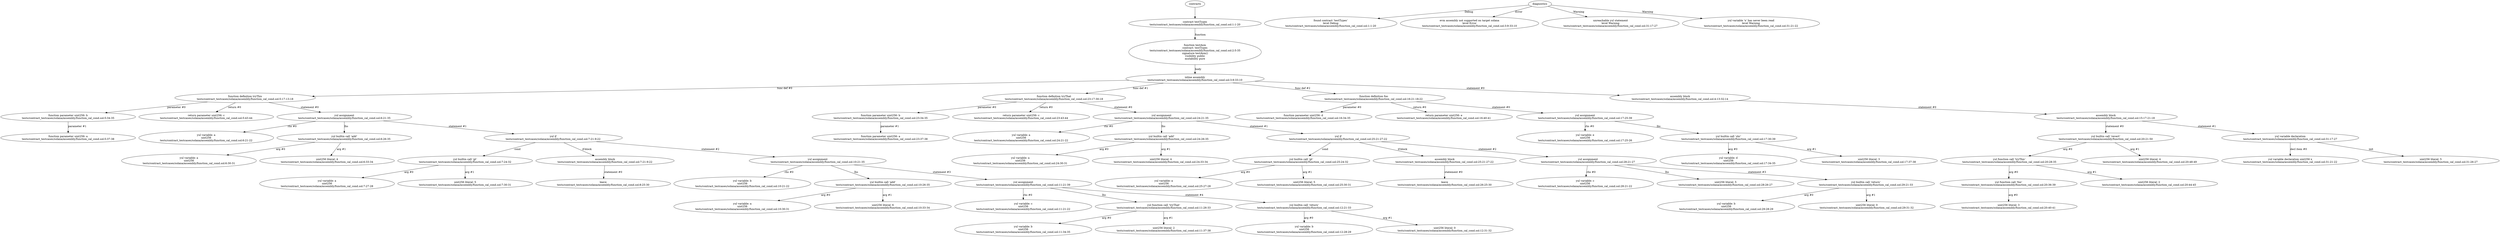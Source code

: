 strict digraph "tests/contract_testcases/solana/assembly/function_cal_cond.sol" {
	contract [label="contract testTypes\ntests/contract_testcases/solana/assembly/function_cal_cond.sol:1:1-20"]
	testAsm [label="function testAsm\ncontract: testTypes\ntests/contract_testcases/solana/assembly/function_cal_cond.sol:2:5-35\nsignature testAsm()\nvisibility public\nmutability pure"]
	inline_assembly [label="inline assembly\ntests/contract_testcases/solana/assembly/function_cal_cond.sol:3:9-33:10"]
	yul_function_definition [label="function definition tryThis\ntests/contract_testcases/solana/assembly/function_cal_cond.sol:5:17-13:18"]
	yul_function_parameter [label="function parameter uint256: b\ntests/contract_testcases/solana/assembly/function_cal_cond.sol:5:34-35"]
	yul_function_parameter_7 [label="function parameter uint256: a\ntests/contract_testcases/solana/assembly/function_cal_cond.sol:5:37-38"]
	yul_function_return [label="return parameter uint256: c\ntests/contract_testcases/solana/assembly/function_cal_cond.sol:5:43-44"]
	yul_assignment [label="yul assignment\ntests/contract_testcases/solana/assembly/function_cal_cond.sol:6:21-35"]
	yul_variable [label="yul variable: a\nuint256\ntests/contract_testcases/solana/assembly/function_cal_cond.sol:6:21-22"]
	yul_builtin_call [label="yul builtin call ‘add‘\ntests/contract_testcases/solana/assembly/function_cal_cond.sol:6:26-35"]
	yul_variable_12 [label="yul variable: a\nuint256\ntests/contract_testcases/solana/assembly/function_cal_cond.sol:6:30-31"]
	yul_number_literal [label="uint256 literal: 4\ntests/contract_testcases/solana/assembly/function_cal_cond.sol:6:33-34"]
	if [label="yul if\ntests/contract_testcases/solana/assembly/function_cal_cond.sol:7:21-9:22"]
	yul_builtin_call_15 [label="yul builtin call ‘gt‘\ntests/contract_testcases/solana/assembly/function_cal_cond.sol:7:24-32"]
	yul_variable_16 [label="yul variable: a\nuint256\ntests/contract_testcases/solana/assembly/function_cal_cond.sol:7:27-28"]
	yul_number_literal_17 [label="uint256 literal: 5\ntests/contract_testcases/solana/assembly/function_cal_cond.sol:7:30-31"]
	assembly_block [label="assembly block\ntests/contract_testcases/solana/assembly/function_cal_cond.sol:7:21-9:22"]
	leave [label="leave\ntests/contract_testcases/solana/assembly/function_cal_cond.sol:8:25-30"]
	yul_assignment_20 [label="yul assignment\ntests/contract_testcases/solana/assembly/function_cal_cond.sol:10:21-35"]
	yul_variable_21 [label="yul variable: b\nuint256\ntests/contract_testcases/solana/assembly/function_cal_cond.sol:10:21-22"]
	yul_builtin_call_22 [label="yul builtin call ‘add‘\ntests/contract_testcases/solana/assembly/function_cal_cond.sol:10:26-35"]
	yul_variable_23 [label="yul variable: a\nuint256\ntests/contract_testcases/solana/assembly/function_cal_cond.sol:10:30-31"]
	yul_number_literal_24 [label="uint256 literal: 6\ntests/contract_testcases/solana/assembly/function_cal_cond.sol:10:33-34"]
	yul_assignment_25 [label="yul assignment\ntests/contract_testcases/solana/assembly/function_cal_cond.sol:11:21-39"]
	yul_variable_26 [label="yul variable: c\nuint256\ntests/contract_testcases/solana/assembly/function_cal_cond.sol:11:21-22"]
	yul_function_call [label="yul function call ‘tryThat‘\ntests/contract_testcases/solana/assembly/function_cal_cond.sol:11:26-33"]
	yul_variable_28 [label="yul variable: b\nuint256\ntests/contract_testcases/solana/assembly/function_cal_cond.sol:11:34-35"]
	yul_number_literal_29 [label="uint256 literal: 2\ntests/contract_testcases/solana/assembly/function_cal_cond.sol:11:37-38"]
	yul_builtin_call_30 [label="yul builtin call ‘return‘\ntests/contract_testcases/solana/assembly/function_cal_cond.sol:12:21-33"]
	yul_variable_31 [label="yul variable: b\nuint256\ntests/contract_testcases/solana/assembly/function_cal_cond.sol:12:28-29"]
	yul_number_literal_32 [label="uint256 literal: 0\ntests/contract_testcases/solana/assembly/function_cal_cond.sol:12:31-32"]
	yul_function_definition_33 [label="function definition tryThat\ntests/contract_testcases/solana/assembly/function_cal_cond.sol:23:17-30:18"]
	yul_function_parameter_34 [label="function parameter uint256: b\ntests/contract_testcases/solana/assembly/function_cal_cond.sol:23:34-35"]
	yul_function_parameter_35 [label="function parameter uint256: a\ntests/contract_testcases/solana/assembly/function_cal_cond.sol:23:37-38"]
	yul_function_return_36 [label="return parameter uint256: c\ntests/contract_testcases/solana/assembly/function_cal_cond.sol:23:43-44"]
	yul_assignment_37 [label="yul assignment\ntests/contract_testcases/solana/assembly/function_cal_cond.sol:24:21-35"]
	yul_variable_38 [label="yul variable: a\nuint256\ntests/contract_testcases/solana/assembly/function_cal_cond.sol:24:21-22"]
	yul_builtin_call_39 [label="yul builtin call ‘add‘\ntests/contract_testcases/solana/assembly/function_cal_cond.sol:24:26-35"]
	yul_variable_40 [label="yul variable: a\nuint256\ntests/contract_testcases/solana/assembly/function_cal_cond.sol:24:30-31"]
	yul_number_literal_41 [label="uint256 literal: 4\ntests/contract_testcases/solana/assembly/function_cal_cond.sol:24:33-34"]
	if_42 [label="yul if\ntests/contract_testcases/solana/assembly/function_cal_cond.sol:25:21-27:22"]
	yul_builtin_call_43 [label="yul builtin call ‘gt‘\ntests/contract_testcases/solana/assembly/function_cal_cond.sol:25:24-32"]
	yul_variable_44 [label="yul variable: a\nuint256\ntests/contract_testcases/solana/assembly/function_cal_cond.sol:25:27-28"]
	yul_number_literal_45 [label="uint256 literal: 5\ntests/contract_testcases/solana/assembly/function_cal_cond.sol:25:30-31"]
	assembly_block_46 [label="assembly block\ntests/contract_testcases/solana/assembly/function_cal_cond.sol:25:21-27:22"]
	leave_47 [label="leave\ntests/contract_testcases/solana/assembly/function_cal_cond.sol:26:25-30"]
	yul_assignment_48 [label="yul assignment\ntests/contract_testcases/solana/assembly/function_cal_cond.sol:28:21-27"]
	yul_variable_49 [label="yul variable: c\nuint256\ntests/contract_testcases/solana/assembly/function_cal_cond.sol:28:21-22"]
	yul_number_literal_50 [label="uint256 literal: 5\ntests/contract_testcases/solana/assembly/function_cal_cond.sol:28:26-27"]
	yul_builtin_call_51 [label="yul builtin call ‘return‘\ntests/contract_testcases/solana/assembly/function_cal_cond.sol:29:21-33"]
	yul_variable_52 [label="yul variable: b\nuint256\ntests/contract_testcases/solana/assembly/function_cal_cond.sol:29:28-29"]
	yul_number_literal_53 [label="uint256 literal: 0\ntests/contract_testcases/solana/assembly/function_cal_cond.sol:29:31-32"]
	yul_function_definition_54 [label="function definition foo\ntests/contract_testcases/solana/assembly/function_cal_cond.sol:16:21-18:22"]
	yul_function_parameter_55 [label="function parameter uint256: d\ntests/contract_testcases/solana/assembly/function_cal_cond.sol:16:34-35"]
	yul_function_return_56 [label="return parameter uint256: e\ntests/contract_testcases/solana/assembly/function_cal_cond.sol:16:40-41"]
	yul_assignment_57 [label="yul assignment\ntests/contract_testcases/solana/assembly/function_cal_cond.sol:17:25-39"]
	yul_variable_58 [label="yul variable: e\nuint256\ntests/contract_testcases/solana/assembly/function_cal_cond.sol:17:25-26"]
	yul_builtin_call_59 [label="yul builtin call ‘shr‘\ntests/contract_testcases/solana/assembly/function_cal_cond.sol:17:30-39"]
	yul_variable_60 [label="yul variable: d\nuint256\ntests/contract_testcases/solana/assembly/function_cal_cond.sol:17:34-35"]
	yul_number_literal_61 [label="uint256 literal: 3\ntests/contract_testcases/solana/assembly/function_cal_cond.sol:17:37-38"]
	assembly_block_62 [label="assembly block\ntests/contract_testcases/solana/assembly/function_cal_cond.sol:4:13-32:14"]
	assembly_block_63 [label="assembly block\ntests/contract_testcases/solana/assembly/function_cal_cond.sol:15:17-21:18"]
	yul_builtin_call_64 [label="yul builtin call ‘revert‘\ntests/contract_testcases/solana/assembly/function_cal_cond.sol:20:21-50"]
	yul_function_call_65 [label="yul function call ‘tryThis‘\ntests/contract_testcases/solana/assembly/function_cal_cond.sol:20:28-35"]
	yul_function_call_66 [label="yul function call ‘foo‘\ntests/contract_testcases/solana/assembly/function_cal_cond.sol:20:36-39"]
	yul_number_literal_67 [label="uint256 literal: 3\ntests/contract_testcases/solana/assembly/function_cal_cond.sol:20:40-41"]
	yul_number_literal_68 [label="uint256 literal: 2\ntests/contract_testcases/solana/assembly/function_cal_cond.sol:20:44-45"]
	yul_number_literal_69 [label="uint256 literal: 4\ntests/contract_testcases/solana/assembly/function_cal_cond.sol:20:48-49"]
	yul_var_decl [label="yul variable declaration\ntests/contract_testcases/solana/assembly/function_cal_cond.sol:31:17-27"]
	var_decl_item [label="yul variable declaration uint256 x\ntests/contract_testcases/solana/assembly/function_cal_cond.sol:31:21-22"]
	yul_number_literal_72 [label="uint256 literal: 5\ntests/contract_testcases/solana/assembly/function_cal_cond.sol:31:26-27"]
	diagnostic [label="found contract ‘testTypes’\nlevel Debug\ntests/contract_testcases/solana/assembly/function_cal_cond.sol:1:1-20"]
	diagnostic_75 [label="evm assembly not supported on target solana\nlevel Error\ntests/contract_testcases/solana/assembly/function_cal_cond.sol:3:9-33:10"]
	diagnostic_76 [label="unreachable yul statement\nlevel Warning\ntests/contract_testcases/solana/assembly/function_cal_cond.sol:31:17-27"]
	diagnostic_77 [label="yul variable ‘x‘ has never been read\nlevel Warning\ntests/contract_testcases/solana/assembly/function_cal_cond.sol:31:21-22"]
	contracts -> contract
	contract -> testAsm [label="function"]
	testAsm -> inline_assembly [label="body"]
	inline_assembly -> yul_function_definition [label="func def #0"]
	yul_function_definition -> yul_function_parameter [label="parameter #0"]
	yul_function_parameter -> yul_function_parameter_7 [label="parameter #1"]
	yul_function_definition -> yul_function_return [label="return #0"]
	yul_function_definition -> yul_assignment [label="statement #0"]
	yul_assignment -> yul_variable [label="rhs #0"]
	yul_assignment -> yul_builtin_call [label="lhs"]
	yul_builtin_call -> yul_variable_12 [label="arg #0"]
	yul_builtin_call -> yul_number_literal [label="arg #1"]
	yul_assignment -> if [label="statement #1"]
	if -> yul_builtin_call_15 [label="cond"]
	yul_builtin_call_15 -> yul_variable_16 [label="arg #0"]
	yul_builtin_call_15 -> yul_number_literal_17 [label="arg #1"]
	if -> assembly_block [label="if-block"]
	assembly_block -> leave [label="statement #0"]
	if -> yul_assignment_20 [label="statement #2"]
	yul_assignment_20 -> yul_variable_21 [label="rhs #0"]
	yul_assignment_20 -> yul_builtin_call_22 [label="lhs"]
	yul_builtin_call_22 -> yul_variable_23 [label="arg #0"]
	yul_builtin_call_22 -> yul_number_literal_24 [label="arg #1"]
	yul_assignment_20 -> yul_assignment_25 [label="statement #3"]
	yul_assignment_25 -> yul_variable_26 [label="rhs #0"]
	yul_assignment_25 -> yul_function_call [label="lhs"]
	yul_function_call -> yul_variable_28 [label="arg #0"]
	yul_function_call -> yul_number_literal_29 [label="arg #1"]
	yul_assignment_25 -> yul_builtin_call_30 [label="statement #4"]
	yul_builtin_call_30 -> yul_variable_31 [label="arg #0"]
	yul_builtin_call_30 -> yul_number_literal_32 [label="arg #1"]
	inline_assembly -> yul_function_definition_33 [label="func def #1"]
	yul_function_definition_33 -> yul_function_parameter_34 [label="parameter #0"]
	yul_function_parameter_34 -> yul_function_parameter_35 [label="parameter #1"]
	yul_function_definition_33 -> yul_function_return_36 [label="return #0"]
	yul_function_definition_33 -> yul_assignment_37 [label="statement #0"]
	yul_assignment_37 -> yul_variable_38 [label="rhs #0"]
	yul_assignment_37 -> yul_builtin_call_39 [label="lhs"]
	yul_builtin_call_39 -> yul_variable_40 [label="arg #0"]
	yul_builtin_call_39 -> yul_number_literal_41 [label="arg #1"]
	yul_assignment_37 -> if_42 [label="statement #1"]
	if_42 -> yul_builtin_call_43 [label="cond"]
	yul_builtin_call_43 -> yul_variable_44 [label="arg #0"]
	yul_builtin_call_43 -> yul_number_literal_45 [label="arg #1"]
	if_42 -> assembly_block_46 [label="if-block"]
	assembly_block_46 -> leave_47 [label="statement #0"]
	if_42 -> yul_assignment_48 [label="statement #2"]
	yul_assignment_48 -> yul_variable_49 [label="rhs #0"]
	yul_assignment_48 -> yul_number_literal_50 [label="lhs"]
	yul_assignment_48 -> yul_builtin_call_51 [label="statement #3"]
	yul_builtin_call_51 -> yul_variable_52 [label="arg #0"]
	yul_builtin_call_51 -> yul_number_literal_53 [label="arg #1"]
	inline_assembly -> yul_function_definition_54 [label="func def #2"]
	yul_function_definition_54 -> yul_function_parameter_55 [label="parameter #0"]
	yul_function_definition_54 -> yul_function_return_56 [label="return #0"]
	yul_function_definition_54 -> yul_assignment_57 [label="statement #0"]
	yul_assignment_57 -> yul_variable_58 [label="rhs #0"]
	yul_assignment_57 -> yul_builtin_call_59 [label="lhs"]
	yul_builtin_call_59 -> yul_variable_60 [label="arg #0"]
	yul_builtin_call_59 -> yul_number_literal_61 [label="arg #1"]
	inline_assembly -> assembly_block_62 [label="statement #0"]
	assembly_block_62 -> assembly_block_63 [label="statement #0"]
	assembly_block_63 -> yul_builtin_call_64 [label="statement #0"]
	yul_builtin_call_64 -> yul_function_call_65 [label="arg #0"]
	yul_function_call_65 -> yul_function_call_66 [label="arg #0"]
	yul_function_call_66 -> yul_number_literal_67 [label="arg #0"]
	yul_function_call_65 -> yul_number_literal_68 [label="arg #1"]
	yul_builtin_call_64 -> yul_number_literal_69 [label="arg #1"]
	assembly_block_63 -> yul_var_decl [label="statement #1"]
	yul_var_decl -> var_decl_item [label="decl item #0"]
	yul_var_decl -> yul_number_literal_72 [label="init"]
	diagnostics -> diagnostic [label="Debug"]
	diagnostics -> diagnostic_75 [label="Error"]
	diagnostics -> diagnostic_76 [label="Warning"]
	diagnostics -> diagnostic_77 [label="Warning"]
}
